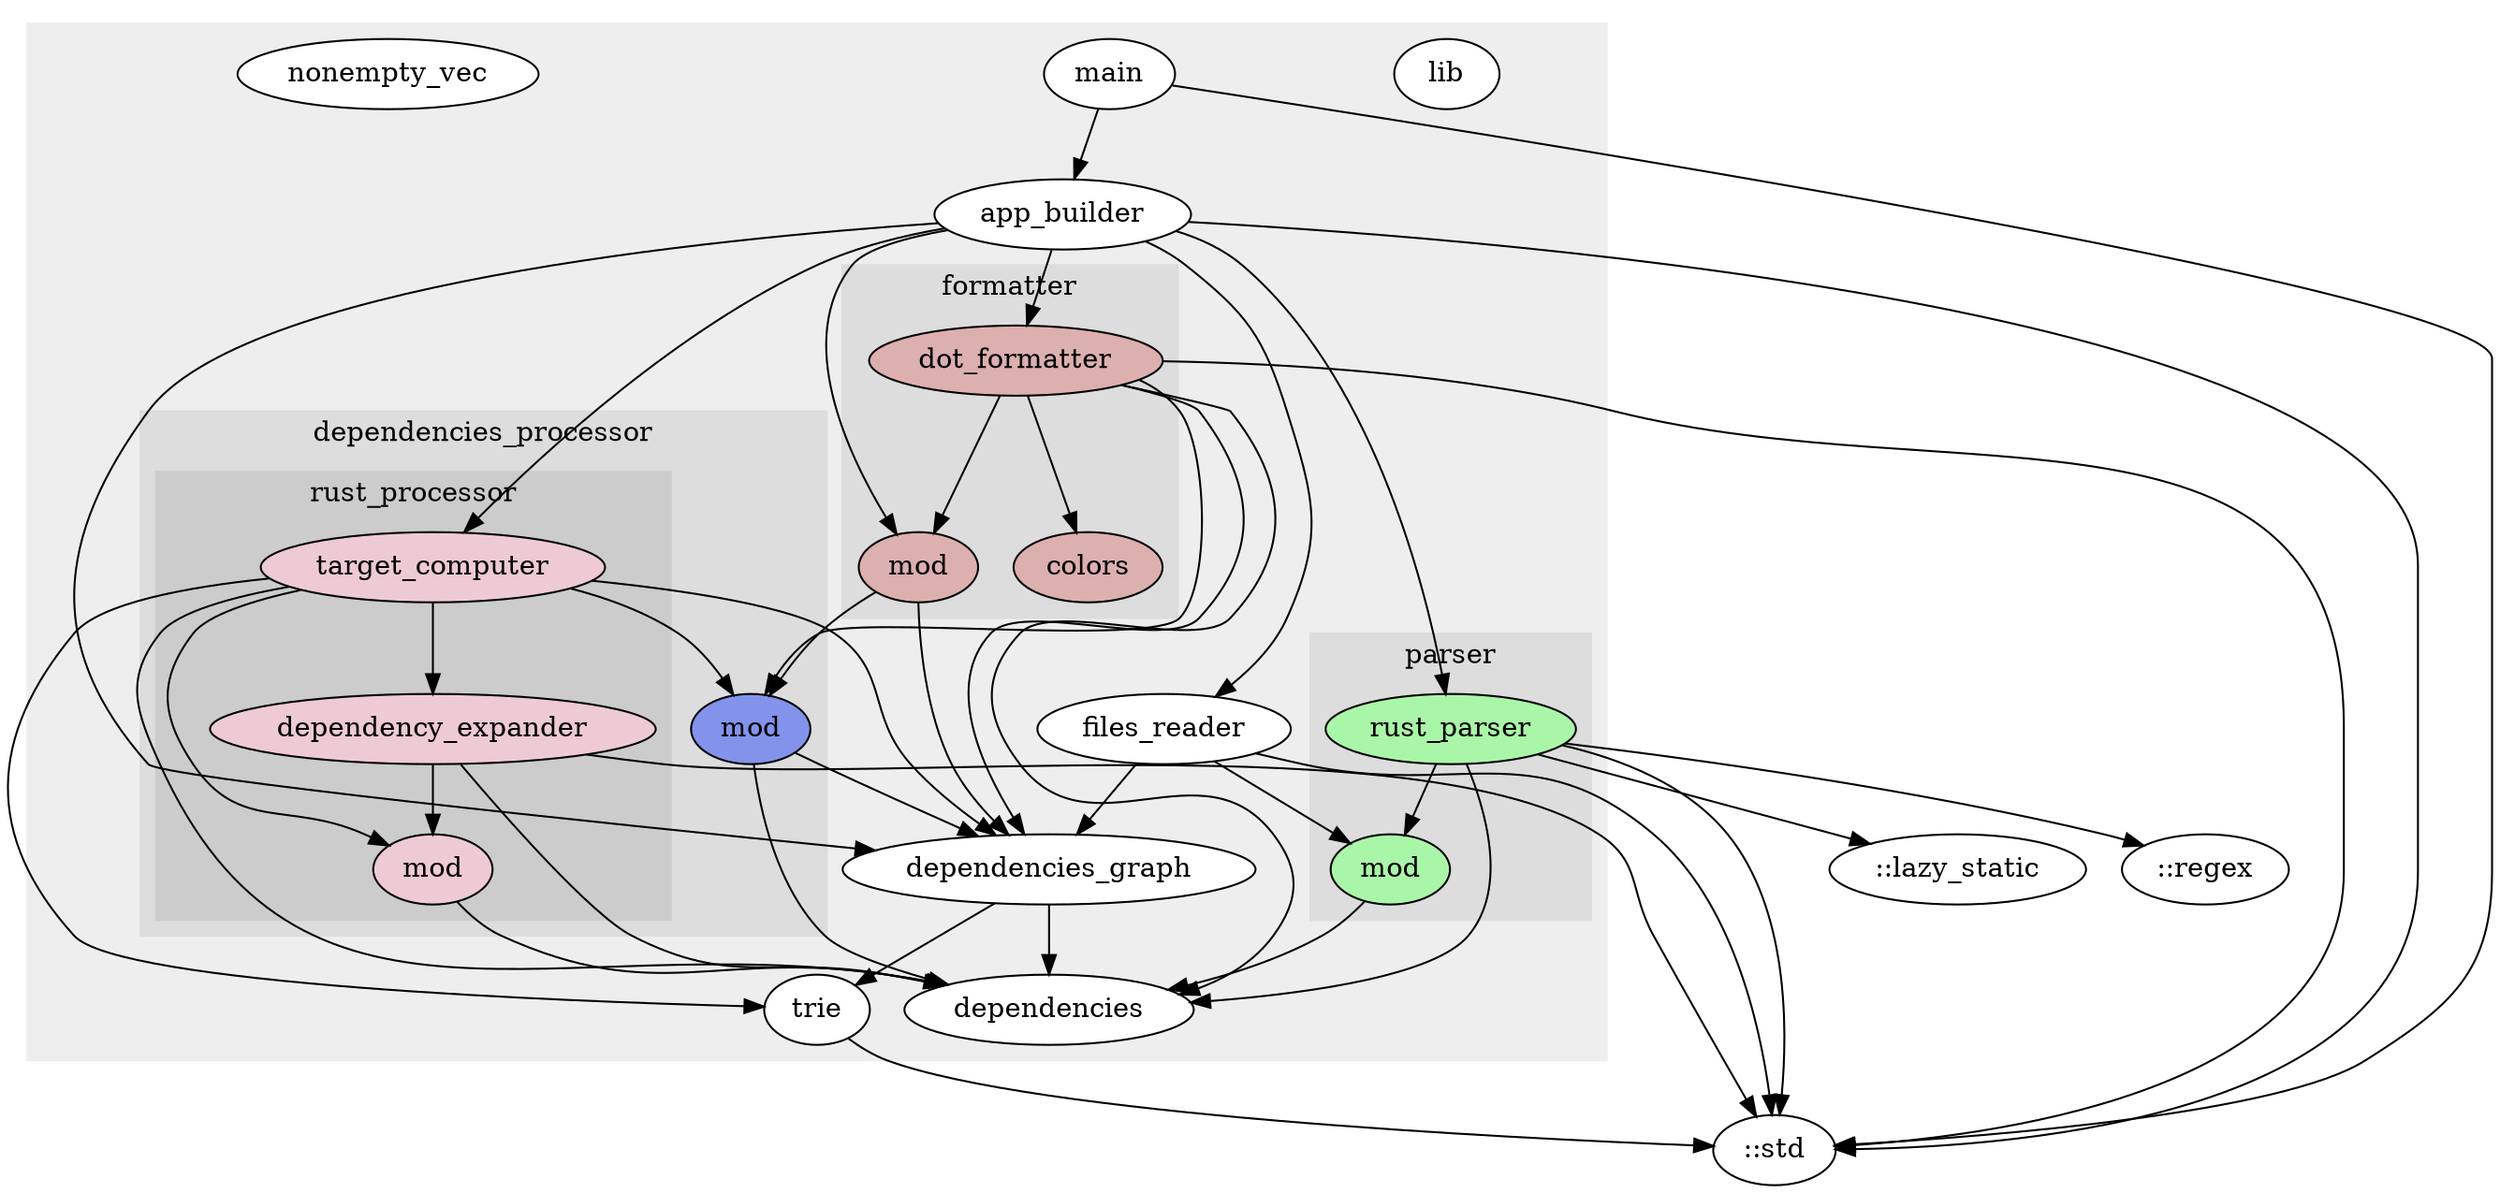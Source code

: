 digraph dependencies {
  subgraph cluster_ {
  label=""
  color="#eeeeee"
  style="filled"
    "::app_builder"[label="app_builder",style="filled",fillcolor="#ffffff"]
    "::dependencies"[label="dependencies",style="filled",fillcolor="#ffffff"]
    "::dependencies_graph"[label="dependencies_graph",style="filled",fillcolor="#ffffff"]
    subgraph cluster____dependencies_processor {
    label="dependencies_processor"
    color="#dddddd"
    style="filled"
      "::dependencies_processor::mod"[label="mod",style="filled",fillcolor="#8393eb"]
      subgraph cluster____dependencies_processor___rust_processor {
      label="rust_processor"
      color="#cccccc"
      style="filled"
        "::dependencies_processor::rust_processor::dependency_expander"[label="dependency_expander",style="filled",fillcolor="#eecad4"]
        "::dependencies_processor::rust_processor::mod"[label="mod",style="filled",fillcolor="#eecad4"]
        "::dependencies_processor::rust_processor::target_computer"[label="target_computer",style="filled",fillcolor="#eecad4"]
      }
    }
    "::files_reader"[label="files_reader",style="filled",fillcolor="#ffffff"]
    subgraph cluster____formatter {
    label="formatter"
    color="#dddddd"
    style="filled"
      "::formatter::colors"[label="colors",style="filled",fillcolor="#dcb0ae"]
      "::formatter::dot_formatter"[label="dot_formatter",style="filled",fillcolor="#dcb0ae"]
      "::formatter::mod"[label="mod",style="filled",fillcolor="#dcb0ae"]
    }
    "::lib"[label="lib",style="filled",fillcolor="#ffffff"]
    "::main"[label="main",style="filled",fillcolor="#ffffff"]
    "::nonempty_vec"[label="nonempty_vec",style="filled",fillcolor="#ffffff"]
    subgraph cluster____parser {
    label="parser"
    color="#dddddd"
    style="filled"
      "::parser::mod"[label="mod",style="filled",fillcolor="#aaf6a8"]
      "::parser::rust_parser"[label="rust_parser",style="filled",fillcolor="#aaf6a8"]
    }
    "::trie"[label="trie",style="filled",fillcolor="#ffffff"]
  }
"::app_builder" -> "::dependencies_graph"
"::app_builder" -> "::dependencies_processor::rust_processor::target_computer"
"::app_builder" -> "::files_reader"
"::app_builder" -> "::formatter::dot_formatter"
"::app_builder" -> "::formatter::mod"
"::app_builder" -> "::parser::rust_parser"
"::app_builder" -> "::std"
"::dependencies_graph" -> "::dependencies"
"::dependencies_graph" -> "::trie"
"::dependencies_processor::mod" -> "::dependencies"
"::dependencies_processor::mod" -> "::dependencies_graph"
"::dependencies_processor::rust_processor::dependency_expander" -> "::dependencies"
"::dependencies_processor::rust_processor::dependency_expander" -> "::dependencies_processor::rust_processor::mod"
"::dependencies_processor::rust_processor::dependency_expander" -> "::std"
"::dependencies_processor::rust_processor::mod" -> "::dependencies"
"::dependencies_processor::rust_processor::target_computer" -> "::dependencies"
"::dependencies_processor::rust_processor::target_computer" -> "::dependencies_graph"
"::dependencies_processor::rust_processor::target_computer" -> "::dependencies_processor::mod"
"::dependencies_processor::rust_processor::target_computer" -> "::dependencies_processor::rust_processor::dependency_expander"
"::dependencies_processor::rust_processor::target_computer" -> "::dependencies_processor::rust_processor::mod"
"::dependencies_processor::rust_processor::target_computer" -> "::trie"
"::files_reader" -> "::dependencies_graph"
"::files_reader" -> "::parser::mod"
"::files_reader" -> "::std"
"::formatter::dot_formatter" -> "::dependencies"
"::formatter::dot_formatter" -> "::dependencies_graph"
"::formatter::dot_formatter" -> "::dependencies_processor::mod"
"::formatter::dot_formatter" -> "::formatter::colors"
"::formatter::dot_formatter" -> "::formatter::mod"
"::formatter::dot_formatter" -> "::std"
"::formatter::mod" -> "::dependencies_graph"
"::formatter::mod" -> "::dependencies_processor::mod"
"::main" -> "::app_builder"
"::main" -> "::std"
"::parser::mod" -> "::dependencies"
"::parser::rust_parser" -> "::dependencies"
"::parser::rust_parser" -> "::lazy_static"
"::parser::rust_parser" -> "::parser::mod"
"::parser::rust_parser" -> "::regex"
"::parser::rust_parser" -> "::std"
"::trie" -> "::std"
}

